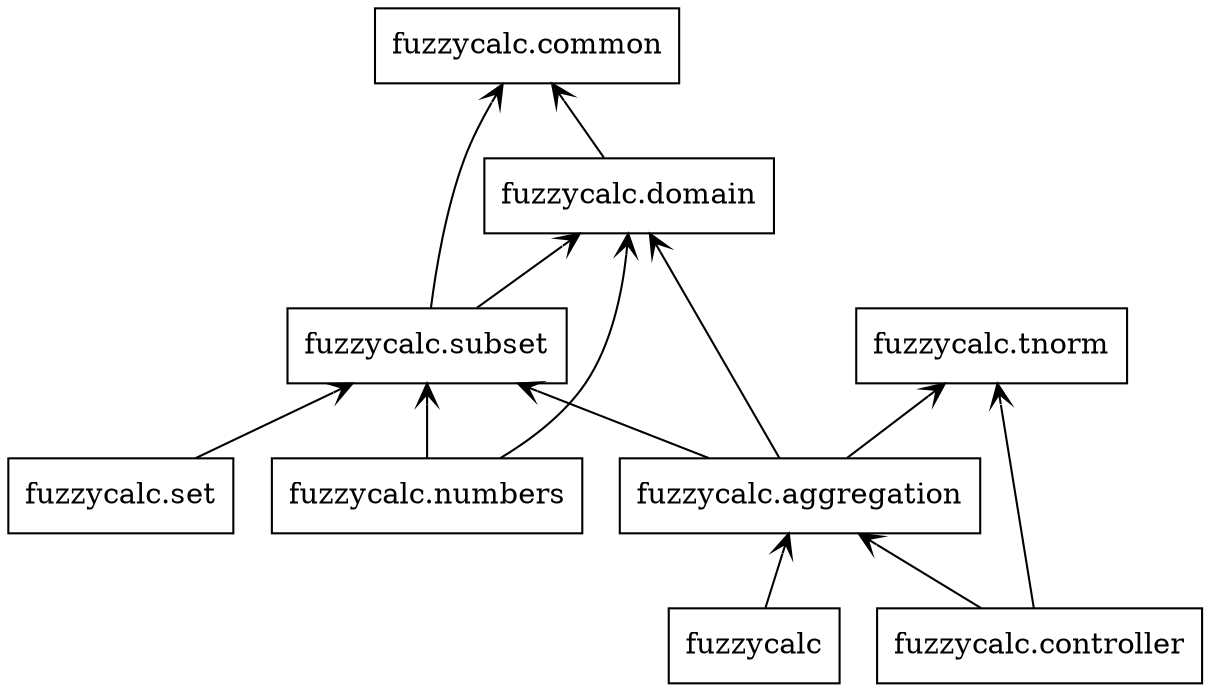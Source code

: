 digraph "packages_No_Name" {
charset="utf-8"
rankdir=BT
"0" [label="fuzzycalc", shape="box"];
"1" [label="fuzzycalc.aggregation", shape="box"];
"2" [label="fuzzycalc.common", shape="box"];
"3" [label="fuzzycalc.controller", shape="box"];
"4" [label="fuzzycalc.domain", shape="box"];
"5" [label="fuzzycalc.numbers", shape="box"];
"6" [label="fuzzycalc.set", shape="box"];
"7" [label="fuzzycalc.subset", shape="box"];
"8" [label="fuzzycalc.tnorm", shape="box"];
"0" -> "1" [arrowhead="open", arrowtail="none"];
"1" -> "4" [arrowhead="open", arrowtail="none"];
"1" -> "7" [arrowhead="open", arrowtail="none"];
"1" -> "8" [arrowhead="open", arrowtail="none"];
"3" -> "1" [arrowhead="open", arrowtail="none"];
"3" -> "8" [arrowhead="open", arrowtail="none"];
"4" -> "2" [arrowhead="open", arrowtail="none"];
"5" -> "4" [arrowhead="open", arrowtail="none"];
"5" -> "7" [arrowhead="open", arrowtail="none"];
"6" -> "7" [arrowhead="open", arrowtail="none"];
"7" -> "2" [arrowhead="open", arrowtail="none"];
"7" -> "4" [arrowhead="open", arrowtail="none"];
}
